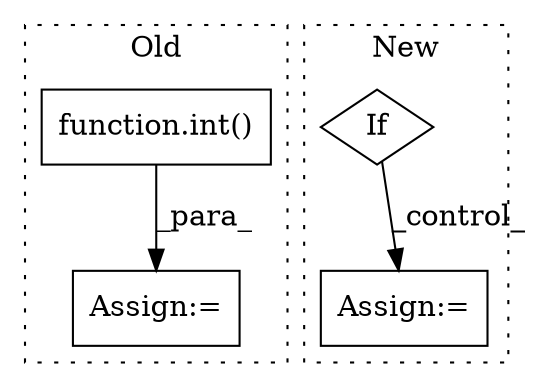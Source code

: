 digraph G {
subgraph cluster0 {
1 [label="function.int()" a="75" s="3445,3520" l="4,1" shape="box"];
3 [label="Assign:=" a="68" s="3627" l="3" shape="box"];
label = "Old";
style="dotted";
}
subgraph cluster1 {
2 [label="If" a="96" s="1916,1933" l="3,14" shape="diamond"];
4 [label="Assign:=" a="68" s="1953" l="3" shape="box"];
label = "New";
style="dotted";
}
1 -> 3 [label="_para_"];
2 -> 4 [label="_control_"];
}